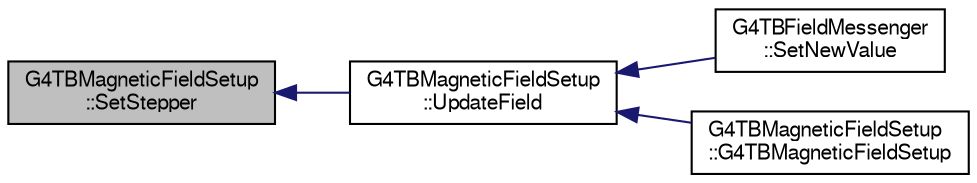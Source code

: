 digraph "G4TBMagneticFieldSetup::SetStepper"
{
  bgcolor="transparent";
  edge [fontname="FreeSans",fontsize="10",labelfontname="FreeSans",labelfontsize="10"];
  node [fontname="FreeSans",fontsize="10",shape=record];
  rankdir="LR";
  Node1 [label="G4TBMagneticFieldSetup\l::SetStepper",height=0.2,width=0.4,color="black", fillcolor="grey75", style="filled" fontcolor="black"];
  Node1 -> Node2 [dir="back",color="midnightblue",fontsize="10",style="solid",fontname="FreeSans"];
  Node2 [label="G4TBMagneticFieldSetup\l::UpdateField",height=0.2,width=0.4,color="black",URL="$d4/d2e/classG4TBMagneticFieldSetup.html#a7930ec66420896c9fbaa9c72cf7543fe"];
  Node2 -> Node3 [dir="back",color="midnightblue",fontsize="10",style="solid",fontname="FreeSans"];
  Node3 [label="G4TBFieldMessenger\l::SetNewValue",height=0.2,width=0.4,color="black",URL="$df/d05/classG4TBFieldMessenger.html#a19d728472bcdc59229624f09ca650831"];
  Node2 -> Node4 [dir="back",color="midnightblue",fontsize="10",style="solid",fontname="FreeSans"];
  Node4 [label="G4TBMagneticFieldSetup\l::G4TBMagneticFieldSetup",height=0.2,width=0.4,color="black",URL="$d4/d2e/classG4TBMagneticFieldSetup.html#a219f4c199df5731549942737857ae65f"];
}

